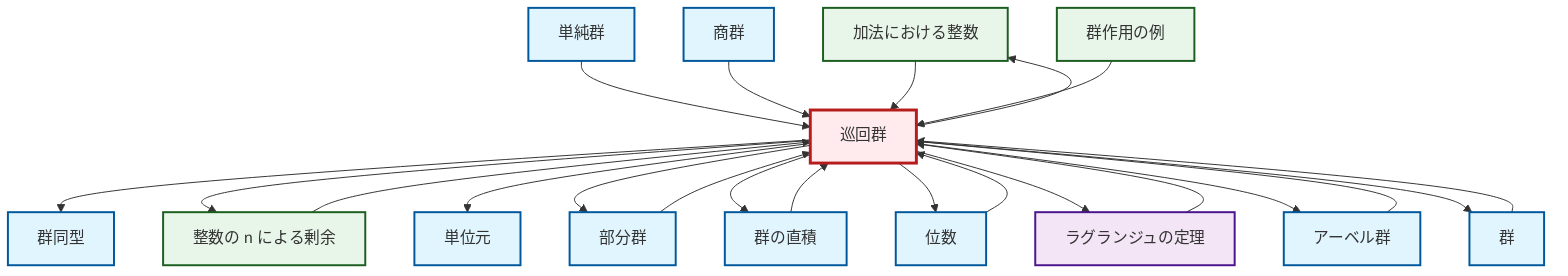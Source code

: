 graph TD
    classDef definition fill:#e1f5fe,stroke:#01579b,stroke-width:2px
    classDef theorem fill:#f3e5f5,stroke:#4a148c,stroke-width:2px
    classDef axiom fill:#fff3e0,stroke:#e65100,stroke-width:2px
    classDef example fill:#e8f5e9,stroke:#1b5e20,stroke-width:2px
    classDef current fill:#ffebee,stroke:#b71c1c,stroke-width:3px
    ex-integers-addition["加法における整数"]:::example
    thm-lagrange["ラグランジュの定理"]:::theorem
    def-subgroup["部分群"]:::definition
    def-cyclic-group["巡回群"]:::definition
    ex-group-action-examples["群作用の例"]:::example
    ex-quotient-integers-mod-n["整数の n による剰余"]:::example
    def-abelian-group["アーベル群"]:::definition
    def-quotient-group["商群"]:::definition
    def-group["群"]:::definition
    def-simple-group["単純群"]:::definition
    def-order["位数"]:::definition
    def-direct-product["群の直積"]:::definition
    def-identity-element["単位元"]:::definition
    def-isomorphism["群同型"]:::definition
    def-group --> def-cyclic-group
    thm-lagrange --> def-cyclic-group
    def-cyclic-group --> def-isomorphism
    def-simple-group --> def-cyclic-group
    def-order --> def-cyclic-group
    def-cyclic-group --> ex-quotient-integers-mod-n
    def-quotient-group --> def-cyclic-group
    def-cyclic-group --> def-identity-element
    def-abelian-group --> def-cyclic-group
    def-cyclic-group --> def-subgroup
    ex-integers-addition --> def-cyclic-group
    def-cyclic-group --> def-direct-product
    ex-group-action-examples --> def-cyclic-group
    def-cyclic-group --> def-order
    ex-quotient-integers-mod-n --> def-cyclic-group
    def-cyclic-group --> thm-lagrange
    def-cyclic-group --> def-abelian-group
    def-cyclic-group --> def-group
    def-cyclic-group --> ex-integers-addition
    def-subgroup --> def-cyclic-group
    def-direct-product --> def-cyclic-group
    class def-cyclic-group current
